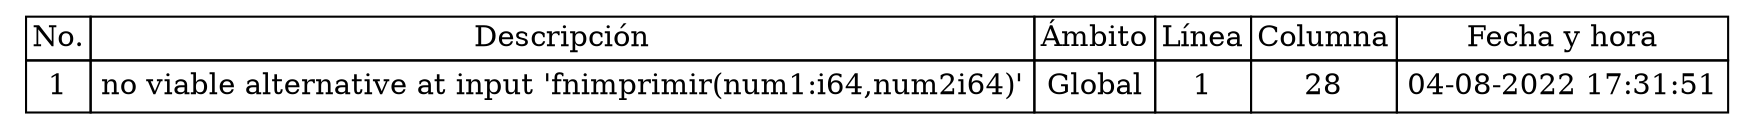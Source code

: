 
	digraph {
		tablaSimbolos [
		  shape=plaintext
		  label=<
			<table border='0' cellborder='1' color='black' cellspacing='0'>
			  <tr>
				  <td>No.</td>
				  <td>Descripción</td>
				  <td>Ámbito</td>
				  <td>Línea</td>
				  <td>Columna</td>
				  <td>Fecha y hora</td>
			  </tr>
	
<tr>
<td cellpadding='4'>
1
</td>
<td cellpadding='4'>no viable alternative at input 'fnimprimir(num1:i64,num2i64)'
</td>
<td cellpadding='4'>Global
</td>
<td cellpadding='4'>1
</td>
<td cellpadding='4'>
28
</td>
<td cellpadding='4'>
04-08-2022 17:31:51
</td>
</tr>

		</table>
		>];
	}
	